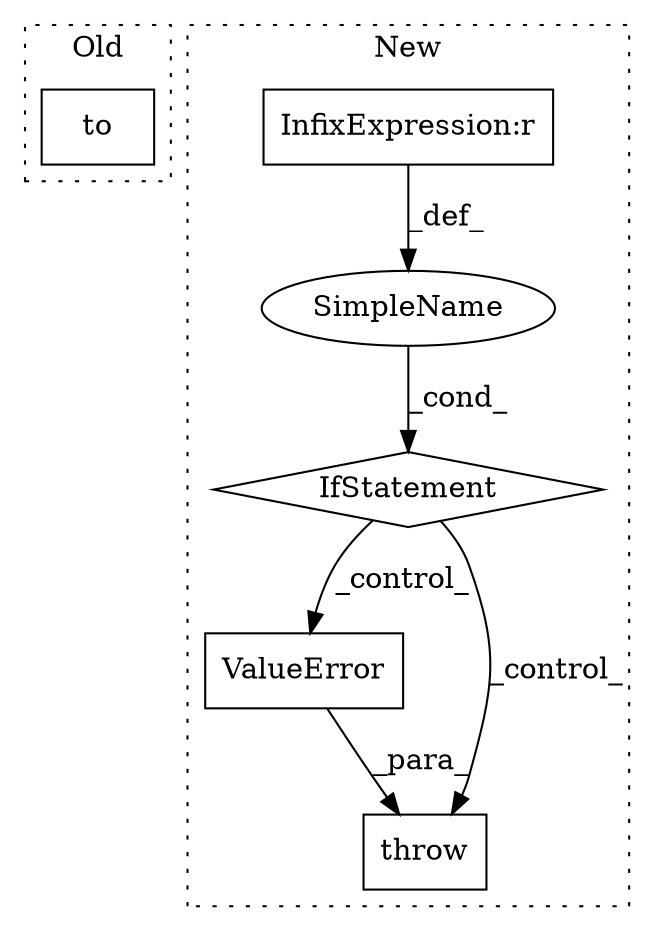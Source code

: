 digraph G {
subgraph cluster0 {
1 [label="to" a="32" s="2404,2430" l="3,1" shape="box"];
label = "Old";
style="dotted";
}
subgraph cluster1 {
2 [label="ValueError" a="32" s="2788,2849" l="11,1" shape="box"];
3 [label="throw" a="53" s="2782" l="6" shape="box"];
4 [label="IfStatement" a="25" s="2673,2770" l="4,2" shape="diamond"];
5 [label="SimpleName" a="42" s="" l="" shape="ellipse"];
6 [label="InfixExpression:r" a="27" s="2724" l="4" shape="box"];
label = "New";
style="dotted";
}
2 -> 3 [label="_para_"];
4 -> 3 [label="_control_"];
4 -> 2 [label="_control_"];
5 -> 4 [label="_cond_"];
6 -> 5 [label="_def_"];
}